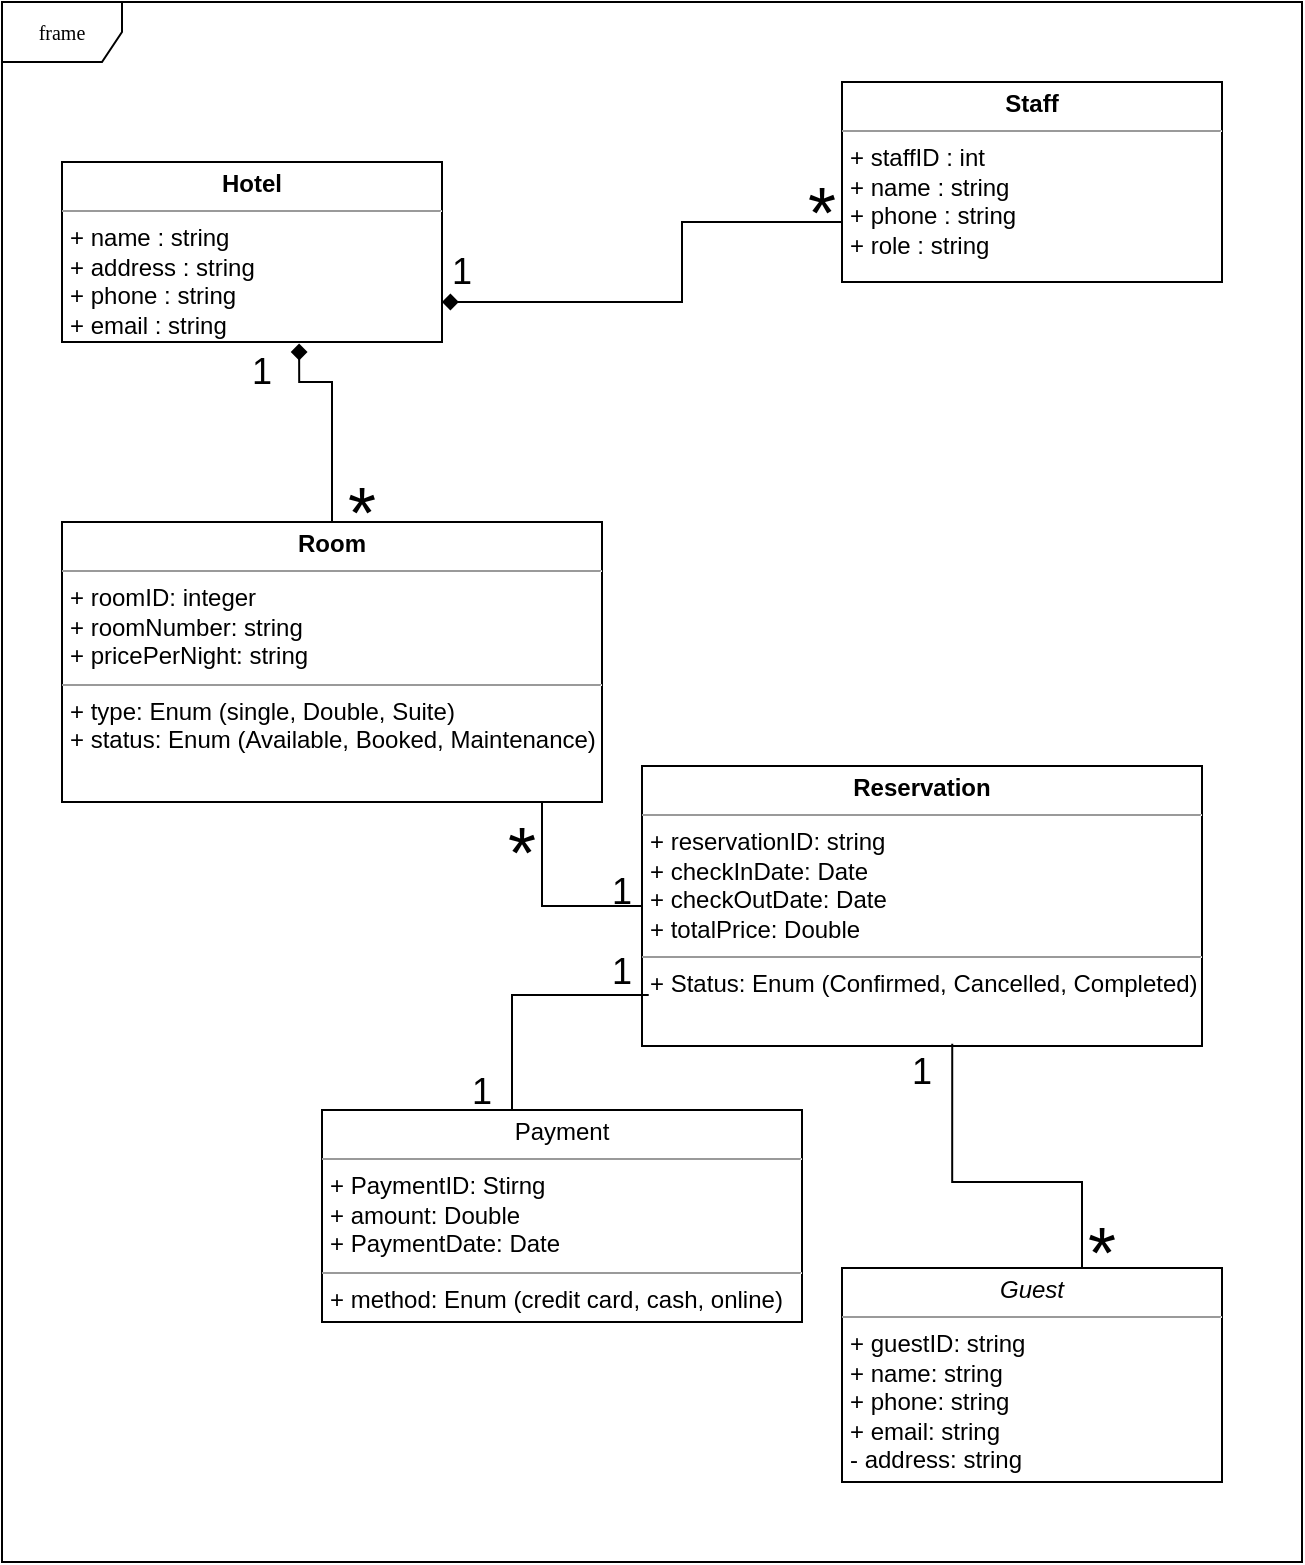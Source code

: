 <mxfile version="27.0.1">
  <diagram name="Page-1" id="c4acf3e9-155e-7222-9cf6-157b1a14988f">
    <mxGraphModel grid="1" page="1" gridSize="10" guides="1" tooltips="1" connect="1" arrows="1" fold="1" pageScale="1" pageWidth="850" pageHeight="1100" background="none" math="0" shadow="0">
      <root>
        <mxCell id="0" />
        <mxCell id="1" parent="0" />
        <mxCell id="kQZA5z89-_DQHvP7GIY3-18" value="" style="whiteSpace=wrap;html=1;" vertex="1" parent="1">
          <mxGeometry x="30" y="190" width="650" height="780" as="geometry" />
        </mxCell>
        <mxCell id="17acba5748e5396b-1" value="frame" style="shape=umlFrame;whiteSpace=wrap;html=1;rounded=0;shadow=0;comic=0;labelBackgroundColor=none;strokeWidth=1;fontFamily=Verdana;fontSize=10;align=center;" vertex="1" parent="1">
          <mxGeometry x="30" y="190" width="650" height="780" as="geometry" />
        </mxCell>
        <mxCell id="5d2195bd80daf111-9" value="&lt;p style=&quot;margin:0px;margin-top:4px;text-align:center;&quot;&gt;&lt;i&gt;Guest&lt;/i&gt;&lt;/p&gt;&lt;hr size=&quot;1&quot;&gt;&lt;p style=&quot;margin:0px;margin-left:4px;&quot;&gt;+ guestID: string&lt;br&gt;+ name: string&lt;/p&gt;&lt;p style=&quot;margin:0px;margin-left:4px;&quot;&gt;+ phone: string&lt;/p&gt;&lt;p style=&quot;margin:0px;margin-left:4px;&quot;&gt;+ email: string&lt;/p&gt;&lt;p style=&quot;margin:0px;margin-left:4px;&quot;&gt;- address: string&lt;/p&gt;" style="verticalAlign=top;align=left;overflow=fill;fontSize=12;fontFamily=Helvetica;html=1;rounded=0;shadow=0;comic=0;labelBackgroundColor=none;strokeWidth=1" vertex="1" parent="1">
          <mxGeometry x="450" y="823" width="190" height="107" as="geometry" />
        </mxCell>
        <mxCell id="5d2195bd80daf111-10" value="&lt;p style=&quot;margin:0px;margin-top:4px;text-align:center;&quot;&gt;&lt;b&gt;Reservation&lt;/b&gt;&lt;/p&gt;&lt;hr size=&quot;1&quot;&gt;&lt;p style=&quot;margin:0px;margin-left:4px;&quot;&gt;+ reservationID: string&lt;/p&gt;&lt;p style=&quot;margin:0px;margin-left:4px;&quot;&gt;+ checkInDate: Date&lt;br&gt;+ checkOutDate: Date&lt;/p&gt;&lt;p style=&quot;margin:0px;margin-left:4px;&quot;&gt;+ totalPrice: Double&lt;/p&gt;&lt;hr size=&quot;1&quot;&gt;&lt;p style=&quot;margin:0px;margin-left:4px;&quot;&gt;+ Status: Enum (Confirmed, Cancelled, Completed)&lt;br&gt;&lt;/p&gt;" style="verticalAlign=top;align=left;overflow=fill;fontSize=12;fontFamily=Helvetica;html=1;rounded=0;shadow=0;comic=0;labelBackgroundColor=none;strokeWidth=1" vertex="1" parent="1">
          <mxGeometry x="350" y="572" width="280" height="140" as="geometry" />
        </mxCell>
        <mxCell id="5d2195bd80daf111-12" value="&lt;p style=&quot;margin:0px;margin-top:4px;text-align:center;&quot;&gt;Payment&lt;/p&gt;&lt;hr size=&quot;1&quot;&gt;&lt;p style=&quot;margin:0px;margin-left:4px;&quot;&gt;+ PaymentID: Stirng&lt;br&gt;+ amount: Double&lt;/p&gt;&lt;p style=&quot;margin:0px;margin-left:4px;&quot;&gt;+ PaymentDate: Date&lt;/p&gt;&lt;hr size=&quot;1&quot;&gt;&lt;p style=&quot;margin:0px;margin-left:4px;&quot;&gt;+ method: Enum (credit card, cash, online)&lt;br&gt;&lt;/p&gt;" style="verticalAlign=top;align=left;overflow=fill;fontSize=12;fontFamily=Helvetica;html=1;rounded=0;shadow=0;comic=0;labelBackgroundColor=none;strokeWidth=1" vertex="1" parent="1">
          <mxGeometry x="190" y="744" width="240" height="106" as="geometry" />
        </mxCell>
        <mxCell id="5d2195bd80daf111-15" value="&lt;p style=&quot;margin:0px;margin-top:4px;text-align:center;&quot;&gt;&lt;b&gt;Staff&lt;/b&gt;&lt;/p&gt;&lt;hr size=&quot;1&quot;&gt;&lt;p style=&quot;margin:0px;margin-left:4px;&quot;&gt;+ staffID : int&lt;/p&gt;&lt;p style=&quot;margin:0px;margin-left:4px;&quot;&gt;+ name : string&lt;/p&gt;&lt;p style=&quot;margin:0px;margin-left:4px;&quot;&gt;+ phone : string&lt;/p&gt;&lt;p style=&quot;margin:0px;margin-left:4px;&quot;&gt;+ role : string&lt;/p&gt;" style="verticalAlign=top;align=left;overflow=fill;fontSize=12;fontFamily=Helvetica;html=1;rounded=0;shadow=0;comic=0;labelBackgroundColor=none;strokeWidth=1" vertex="1" parent="1">
          <mxGeometry x="450" y="230" width="190" height="100" as="geometry" />
        </mxCell>
        <mxCell id="5d2195bd80daf111-24" style="edgeStyle=orthogonalEdgeStyle;rounded=0;html=1;labelBackgroundColor=none;startFill=1;endArrow=none;endFill=1;endSize=10;fontFamily=Verdana;fontSize=10;exitX=0.624;exitY=1.009;exitDx=0;exitDy=0;exitPerimeter=0;startArrow=diamond;" edge="1" parent="1" source="5d2195bd80daf111-19" target="5d2195bd80daf111-20">
          <mxGeometry relative="1" as="geometry">
            <Array as="points">
              <mxPoint x="179" y="380" />
              <mxPoint x="195" y="380" />
            </Array>
          </mxGeometry>
        </mxCell>
        <mxCell id="5d2195bd80daf111-25" style="edgeStyle=orthogonalEdgeStyle;rounded=0;html=1;labelBackgroundColor=none;startFill=1;endArrow=none;endFill=0;endSize=10;fontFamily=Verdana;fontSize=10;startArrow=diamond;" edge="1" parent="1" source="5d2195bd80daf111-19" target="5d2195bd80daf111-15">
          <mxGeometry relative="1" as="geometry">
            <Array as="points">
              <mxPoint x="370" y="340" />
              <mxPoint x="370" y="300" />
            </Array>
          </mxGeometry>
        </mxCell>
        <mxCell id="5d2195bd80daf111-19" value="&lt;p style=&quot;margin:0px;margin-top:4px;text-align:center;&quot;&gt;&lt;b&gt;Hotel&lt;/b&gt;&lt;/p&gt;&lt;hr size=&quot;1&quot;&gt;&lt;p style=&quot;margin:0px;margin-left:4px;&quot;&gt;+ name : string&lt;br&gt;+ address : string&lt;/p&gt;&lt;p style=&quot;margin:0px;margin-left:4px;&quot;&gt;+ phone : string&lt;/p&gt;&lt;p style=&quot;margin:0px;margin-left:4px;&quot;&gt;+ email : string&lt;/p&gt;" style="verticalAlign=top;align=left;overflow=fill;fontSize=12;fontFamily=Helvetica;html=1;rounded=0;shadow=0;comic=0;labelBackgroundColor=none;strokeWidth=1" vertex="1" parent="1">
          <mxGeometry x="60" y="270" width="190" height="90" as="geometry" />
        </mxCell>
        <mxCell id="5d2195bd80daf111-30" style="edgeStyle=orthogonalEdgeStyle;rounded=0;html=1;labelBackgroundColor=none;startFill=0;endArrow=none;endFill=0;endSize=10;fontFamily=Verdana;fontSize=10;" edge="1" parent="1" source="5d2195bd80daf111-20" target="5d2195bd80daf111-10">
          <mxGeometry relative="1" as="geometry">
            <Array as="points">
              <mxPoint x="300" y="580" />
              <mxPoint x="300" y="642" />
            </Array>
          </mxGeometry>
        </mxCell>
        <mxCell id="5d2195bd80daf111-32" style="edgeStyle=orthogonalEdgeStyle;rounded=0;html=1;labelBackgroundColor=none;startFill=0;endArrow=none;endFill=0;endSize=10;fontFamily=Verdana;fontSize=10;exitX=0.012;exitY=0.818;exitDx=0;exitDy=0;exitPerimeter=0;entryX=0.5;entryY=0;entryDx=0;entryDy=0;" edge="1" parent="1" source="5d2195bd80daf111-10" target="5d2195bd80daf111-12">
          <mxGeometry relative="1" as="geometry">
            <Array as="points">
              <mxPoint x="285" y="687" />
            </Array>
          </mxGeometry>
        </mxCell>
        <mxCell id="5d2195bd80daf111-20" value="&lt;p style=&quot;margin:0px;margin-top:4px;text-align:center;&quot;&gt;&lt;b&gt;Room&lt;/b&gt;&lt;/p&gt;&lt;hr size=&quot;1&quot;&gt;&lt;p style=&quot;margin:0px;margin-left:4px;&quot;&gt;+ roomID: integer&lt;br&gt;+ roomNumber: string&lt;/p&gt;&lt;p style=&quot;margin:0px;margin-left:4px;&quot;&gt;+ pricePerNight: string&lt;/p&gt;&lt;hr size=&quot;1&quot;&gt;&lt;p style=&quot;margin:0px;margin-left:4px;&quot;&gt;+ type: Enum (single, Double, Suite)&lt;br&gt;+ status: Enum (Available, Booked, Maintenance)&lt;/p&gt;" style="verticalAlign=top;align=left;overflow=fill;fontSize=12;fontFamily=Helvetica;html=1;rounded=0;shadow=0;comic=0;labelBackgroundColor=none;strokeWidth=1" vertex="1" parent="1">
          <mxGeometry x="60" y="450" width="270" height="140" as="geometry" />
        </mxCell>
        <mxCell id="5d2195bd80daf111-37" style="edgeStyle=orthogonalEdgeStyle;rounded=0;html=1;labelBackgroundColor=none;startFill=0;endArrow=none;endFill=0;endSize=10;fontFamily=Verdana;fontSize=10;exitX=0.554;exitY=0.992;exitDx=0;exitDy=0;exitPerimeter=0;" edge="1" parent="1" source="5d2195bd80daf111-10" target="5d2195bd80daf111-9">
          <mxGeometry relative="1" as="geometry">
            <Array as="points">
              <mxPoint x="505" y="780" />
              <mxPoint x="570" y="780" />
            </Array>
          </mxGeometry>
        </mxCell>
        <mxCell id="kQZA5z89-_DQHvP7GIY3-4" value="&lt;font style=&quot;font-size: 18px;&quot;&gt;1&lt;/font&gt;" style="text;strokeColor=none;align=center;fillColor=none;html=1;verticalAlign=middle;whiteSpace=wrap;rounded=0;" vertex="1" parent="1">
          <mxGeometry x="130" y="360" width="60" height="30" as="geometry" />
        </mxCell>
        <mxCell id="kQZA5z89-_DQHvP7GIY3-5" value="&lt;font style=&quot;font-size: 36px;&quot;&gt;*&lt;/font&gt;" style="text;strokeColor=none;align=center;fillColor=none;html=1;verticalAlign=middle;whiteSpace=wrap;rounded=0;fontSize=18;" vertex="1" parent="1">
          <mxGeometry x="410" y="280" width="60" height="30" as="geometry" />
        </mxCell>
        <mxCell id="kQZA5z89-_DQHvP7GIY3-6" value="&lt;font style=&quot;font-size: 36px;&quot;&gt;*&lt;/font&gt;" style="text;strokeColor=none;align=center;fillColor=none;html=1;verticalAlign=middle;whiteSpace=wrap;rounded=0;fontSize=18;" vertex="1" parent="1">
          <mxGeometry x="180" y="430" width="60" height="30" as="geometry" />
        </mxCell>
        <mxCell id="kQZA5z89-_DQHvP7GIY3-7" value="&lt;font style=&quot;font-size: 18px;&quot;&gt;1&lt;/font&gt;" style="text;strokeColor=none;align=center;fillColor=none;html=1;verticalAlign=middle;whiteSpace=wrap;rounded=0;" vertex="1" parent="1">
          <mxGeometry x="230" y="310" width="60" height="30" as="geometry" />
        </mxCell>
        <mxCell id="kQZA5z89-_DQHvP7GIY3-8" value="&lt;font style=&quot;font-size: 18px;&quot;&gt;1&lt;/font&gt;" style="text;strokeColor=none;align=center;fillColor=none;html=1;verticalAlign=middle;whiteSpace=wrap;rounded=0;" vertex="1" parent="1">
          <mxGeometry x="310" y="620" width="60" height="30" as="geometry" />
        </mxCell>
        <mxCell id="kQZA5z89-_DQHvP7GIY3-9" value="&lt;font style=&quot;font-size: 36px;&quot;&gt;*&lt;/font&gt;" style="text;strokeColor=none;align=center;fillColor=none;html=1;verticalAlign=middle;whiteSpace=wrap;rounded=0;fontSize=18;" vertex="1" parent="1">
          <mxGeometry x="260" y="600" width="60" height="30" as="geometry" />
        </mxCell>
        <mxCell id="kQZA5z89-_DQHvP7GIY3-10" value="&lt;font style=&quot;font-size: 18px;&quot;&gt;1&lt;/font&gt;" style="text;strokeColor=none;align=center;fillColor=none;html=1;verticalAlign=middle;whiteSpace=wrap;rounded=0;" vertex="1" parent="1">
          <mxGeometry x="240" y="720" width="60" height="30" as="geometry" />
        </mxCell>
        <mxCell id="kQZA5z89-_DQHvP7GIY3-11" value="&lt;font style=&quot;font-size: 18px;&quot;&gt;1&lt;/font&gt;" style="text;strokeColor=none;align=center;fillColor=none;html=1;verticalAlign=middle;whiteSpace=wrap;rounded=0;" vertex="1" parent="1">
          <mxGeometry x="310" y="660" width="60" height="30" as="geometry" />
        </mxCell>
        <mxCell id="kQZA5z89-_DQHvP7GIY3-12" value="&lt;font style=&quot;font-size: 18px;&quot;&gt;1&lt;/font&gt;" style="text;strokeColor=none;align=center;fillColor=none;html=1;verticalAlign=middle;whiteSpace=wrap;rounded=0;" vertex="1" parent="1">
          <mxGeometry x="460" y="710" width="60" height="30" as="geometry" />
        </mxCell>
        <mxCell id="kQZA5z89-_DQHvP7GIY3-17" value="&lt;font style=&quot;font-size: 36px;&quot;&gt;*&lt;/font&gt;" style="text;strokeColor=none;align=center;fillColor=none;html=1;verticalAlign=middle;whiteSpace=wrap;rounded=0;fontSize=18;" vertex="1" parent="1">
          <mxGeometry x="550" y="800" width="60" height="30" as="geometry" />
        </mxCell>
      </root>
    </mxGraphModel>
  </diagram>
</mxfile>
